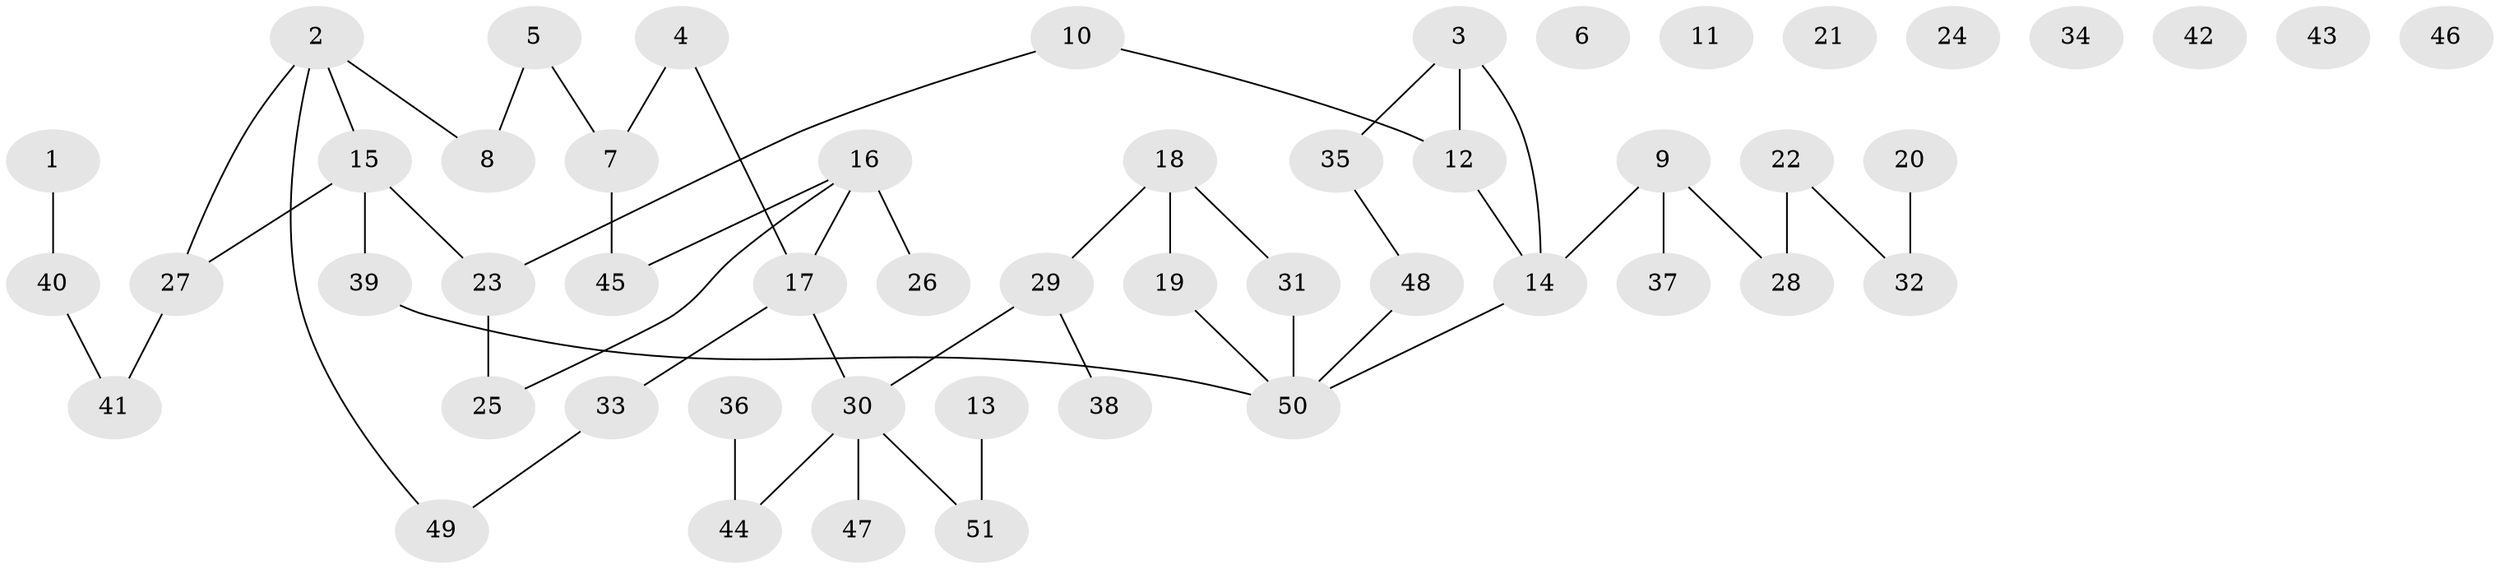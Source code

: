 // coarse degree distribution, {1: 0.22857142857142856, 5: 0.08571428571428572, 2: 0.2857142857142857, 3: 0.08571428571428572, 0: 0.22857142857142856, 4: 0.08571428571428572}
// Generated by graph-tools (version 1.1) at 2025/16/03/04/25 18:16:33]
// undirected, 51 vertices, 51 edges
graph export_dot {
graph [start="1"]
  node [color=gray90,style=filled];
  1;
  2;
  3;
  4;
  5;
  6;
  7;
  8;
  9;
  10;
  11;
  12;
  13;
  14;
  15;
  16;
  17;
  18;
  19;
  20;
  21;
  22;
  23;
  24;
  25;
  26;
  27;
  28;
  29;
  30;
  31;
  32;
  33;
  34;
  35;
  36;
  37;
  38;
  39;
  40;
  41;
  42;
  43;
  44;
  45;
  46;
  47;
  48;
  49;
  50;
  51;
  1 -- 40;
  2 -- 8;
  2 -- 15;
  2 -- 27;
  2 -- 49;
  3 -- 12;
  3 -- 14;
  3 -- 35;
  4 -- 7;
  4 -- 17;
  5 -- 7;
  5 -- 8;
  7 -- 45;
  9 -- 14;
  9 -- 28;
  9 -- 37;
  10 -- 12;
  10 -- 23;
  12 -- 14;
  13 -- 51;
  14 -- 50;
  15 -- 23;
  15 -- 27;
  15 -- 39;
  16 -- 17;
  16 -- 25;
  16 -- 26;
  16 -- 45;
  17 -- 30;
  17 -- 33;
  18 -- 19;
  18 -- 29;
  18 -- 31;
  19 -- 50;
  20 -- 32;
  22 -- 28;
  22 -- 32;
  23 -- 25;
  27 -- 41;
  29 -- 30;
  29 -- 38;
  30 -- 44;
  30 -- 47;
  30 -- 51;
  31 -- 50;
  33 -- 49;
  35 -- 48;
  36 -- 44;
  39 -- 50;
  40 -- 41;
  48 -- 50;
}
